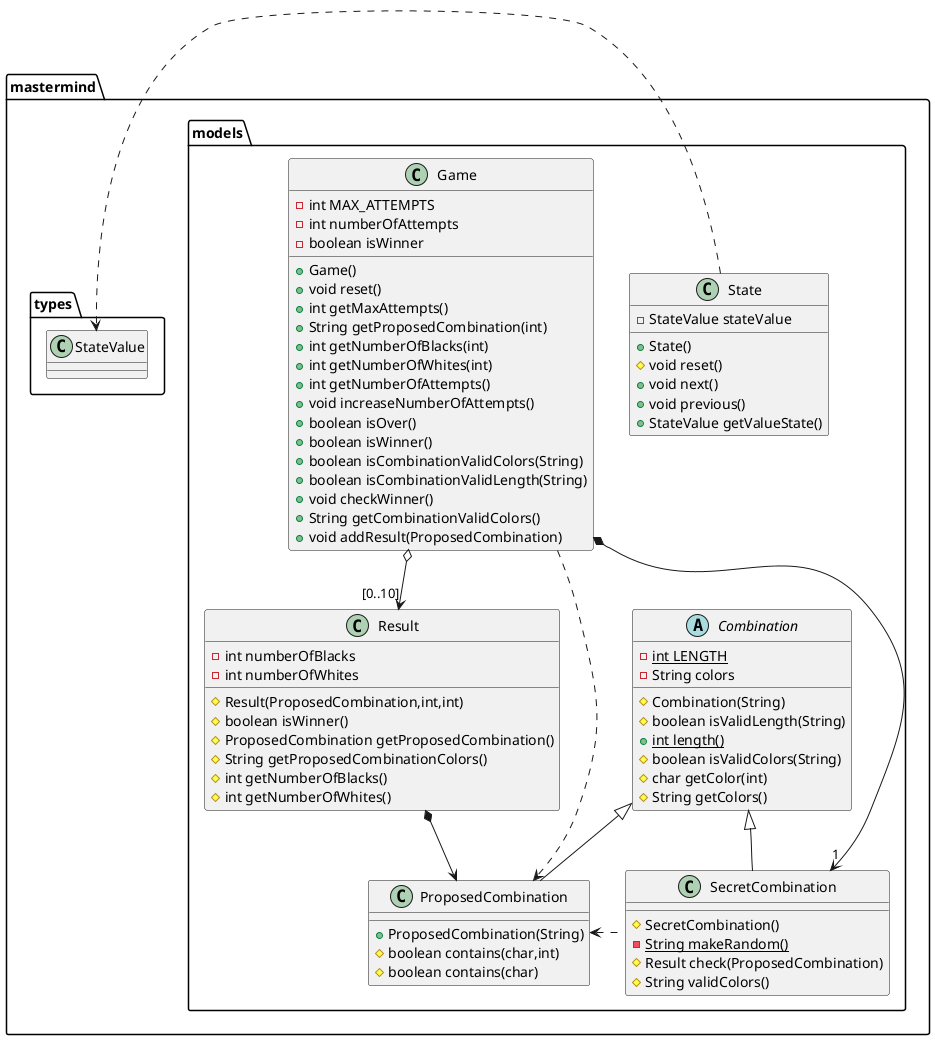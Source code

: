 @startuml
class mastermind.models.Game {
	-int MAX_ATTEMPTS
	-int numberOfAttempts
	-boolean isWinner
	+Game()
	+void reset()
	+int getMaxAttempts()
	+String getProposedCombination(int)
	+int getNumberOfBlacks(int)
	+int getNumberOfWhites(int)
	+int getNumberOfAttempts()
	+void increaseNumberOfAttempts()
	+boolean isOver()
	+boolean isWinner()
	+boolean isCombinationValidColors(String)
	+boolean isCombinationValidLength(String)
	+void checkWinner()
	+String getCombinationValidColors()
	+void addResult(ProposedCombination)
}

class mastermind.models.Result {
	-int numberOfBlacks
	-int numberOfWhites
	#Result(ProposedCombination,int,int)
	#boolean isWinner()
	#ProposedCombination getProposedCombination()
	#String getProposedCombinationColors()
	#int getNumberOfBlacks()
	#int getNumberOfWhites()
}

class mastermind.models.SecretCombination {
	#SecretCombination()
	-{static}String makeRandom()
	#Result check(ProposedCombination)
	#String validColors()
}

class mastermind.models.ProposedCombination {
	+ProposedCombination(String)
	#boolean contains(char,int)
	#boolean contains(char)
}

abstract class mastermind.models.Combination {
	-{static}int LENGTH
	-String colors
	#Combination(String)
	#boolean isValidLength(String)
	+{static}int length()
	#boolean isValidColors(String)
	#char getColor(int)
	#String getColors()
}

class mastermind.models.State {
	-StateValue stateValue
	+State()
	#void reset()
	+void next()
	+void previous()
	+StateValue getValueState()
}

mastermind.models.Result *-down-> mastermind.models.ProposedCombination
mastermind.models.Game *-down-> "1" mastermind.models.SecretCombination 
mastermind.models.Game o-down-> "[0..10]" mastermind.models.Result
mastermind.models.Combination <|-- mastermind.models.SecretCombination
mastermind.models.Combination <|-- mastermind.models.ProposedCombination
mastermind.models.Game ..> mastermind.models.ProposedCombination
mastermind.models.SecretCombination .left.> mastermind.models.ProposedCombination
mastermind.models.State .right.> mastermind.types.StateValue
@enduml